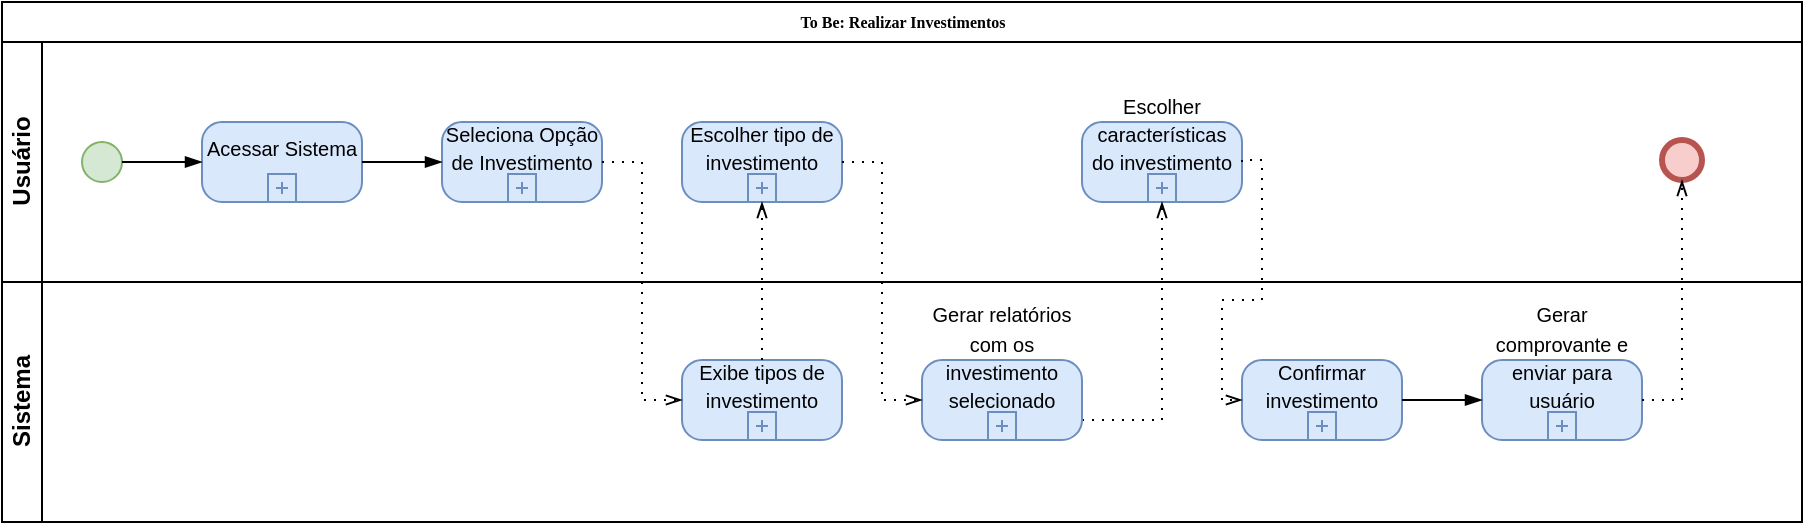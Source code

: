 <mxfile version="24.2.2" type="device">
  <diagram name="Page-1" id="c7488fd3-1785-93aa-aadb-54a6760d102a">
    <mxGraphModel dx="963" dy="441" grid="0" gridSize="10" guides="1" tooltips="1" connect="1" arrows="1" fold="1" page="1" pageScale="1" pageWidth="1100" pageHeight="850" background="none" math="0" shadow="0">
      <root>
        <mxCell id="0" />
        <mxCell id="1" parent="0" />
        <mxCell id="2b4e8129b02d487f-1" value="To Be: Realizar Investimentos" style="swimlane;html=1;childLayout=stackLayout;horizontal=1;startSize=20;horizontalStack=0;rounded=0;shadow=0;labelBackgroundColor=none;strokeWidth=1;fontFamily=Verdana;fontSize=8;align=center;" parent="1" vertex="1">
          <mxGeometry x="20" y="20" width="900" height="260" as="geometry" />
        </mxCell>
        <mxCell id="2b4e8129b02d487f-2" value="Usuário" style="swimlane;html=1;startSize=20;horizontal=0;" parent="2b4e8129b02d487f-1" vertex="1">
          <mxGeometry y="20" width="900" height="120" as="geometry" />
        </mxCell>
        <mxCell id="zUV5sYuXRuij20Io6ASA-2" value="&lt;font style=&quot;font-size: 10px;&quot;&gt;Acessar Sistema&lt;/font&gt;&lt;div&gt;&lt;font style=&quot;font-size: 10px;&quot;&gt;&lt;br&gt;&lt;/font&gt;&lt;/div&gt;" style="points=[[0.25,0,0],[0.5,0,0],[0.75,0,0],[1,0.25,0],[1,0.5,0],[1,0.75,0],[0.75,1,0],[0.5,1,0],[0.25,1,0],[0,0.75,0],[0,0.5,0],[0,0.25,0]];shape=mxgraph.bpmn.task;whiteSpace=wrap;rectStyle=rounded;size=10;html=1;container=1;expand=0;collapsible=0;taskMarker=abstract;isLoopSub=1;fillColor=#dae8fc;strokeColor=#6c8ebf;" vertex="1" parent="2b4e8129b02d487f-2">
          <mxGeometry x="100" y="40" width="80" height="40" as="geometry" />
        </mxCell>
        <mxCell id="zUV5sYuXRuij20Io6ASA-3" value="" style="points=[[0.145,0.145,0],[0.5,0,0],[0.855,0.145,0],[1,0.5,0],[0.855,0.855,0],[0.5,1,0],[0.145,0.855,0],[0,0.5,0]];shape=mxgraph.bpmn.event;html=1;verticalLabelPosition=bottom;labelBackgroundColor=#ffffff;verticalAlign=top;align=center;perimeter=ellipsePerimeter;outlineConnect=0;aspect=fixed;outline=standard;symbol=general;fillColor=#d5e8d4;strokeColor=#82b366;" vertex="1" parent="2b4e8129b02d487f-2">
          <mxGeometry x="40" y="50" width="20" height="20" as="geometry" />
        </mxCell>
        <mxCell id="zUV5sYuXRuij20Io6ASA-6" value="" style="edgeStyle=elbowEdgeStyle;fontSize=12;html=1;endArrow=blockThin;endFill=1;rounded=0;exitX=1;exitY=0.5;exitDx=0;exitDy=0;exitPerimeter=0;entryX=0;entryY=0.5;entryDx=0;entryDy=0;entryPerimeter=0;" edge="1" parent="2b4e8129b02d487f-2" source="zUV5sYuXRuij20Io6ASA-3" target="zUV5sYuXRuij20Io6ASA-2">
          <mxGeometry width="160" relative="1" as="geometry">
            <mxPoint x="150" y="150" as="sourcePoint" />
            <mxPoint x="310" y="150" as="targetPoint" />
          </mxGeometry>
        </mxCell>
        <mxCell id="zUV5sYuXRuij20Io6ASA-28" value="&lt;div&gt;&lt;span style=&quot;font-size: 10px;&quot;&gt;Escolher características do investimento&lt;/span&gt;&lt;/div&gt;&lt;div&gt;&lt;span style=&quot;font-size: 10px;&quot;&gt;&lt;br&gt;&lt;/span&gt;&lt;/div&gt;&lt;div&gt;&lt;span style=&quot;font-size: 10px;&quot;&gt;&lt;br&gt;&lt;/span&gt;&lt;/div&gt;" style="points=[[0.25,0,0],[0.5,0,0],[0.75,0,0],[1,0.25,0],[1,0.5,0],[1,0.75,0],[0.75,1,0],[0.5,1,0],[0.25,1,0],[0,0.75,0],[0,0.5,0],[0,0.25,0]];shape=mxgraph.bpmn.task;whiteSpace=wrap;rectStyle=rounded;size=10;html=1;container=1;expand=0;collapsible=0;taskMarker=abstract;isLoopSub=1;fillColor=#dae8fc;strokeColor=#6c8ebf;" vertex="1" parent="2b4e8129b02d487f-2">
          <mxGeometry x="540" y="40" width="80" height="40" as="geometry" />
        </mxCell>
        <mxCell id="zUV5sYuXRuij20Io6ASA-20" value="&lt;span style=&quot;font-size: 10px;&quot;&gt;Seleciona Opção de Investimento&lt;/span&gt;&lt;div&gt;&lt;span style=&quot;font-size: 10px;&quot;&gt;&lt;br&gt;&lt;/span&gt;&lt;/div&gt;" style="points=[[0.25,0,0],[0.5,0,0],[0.75,0,0],[1,0.25,0],[1,0.5,0],[1,0.75,0],[0.75,1,0],[0.5,1,0],[0.25,1,0],[0,0.75,0],[0,0.5,0],[0,0.25,0]];shape=mxgraph.bpmn.task;whiteSpace=wrap;rectStyle=rounded;size=10;html=1;container=1;expand=0;collapsible=0;taskMarker=abstract;isLoopSub=1;fillColor=#dae8fc;strokeColor=#6c8ebf;" vertex="1" parent="2b4e8129b02d487f-2">
          <mxGeometry x="220" y="40" width="80" height="40" as="geometry" />
        </mxCell>
        <mxCell id="zUV5sYuXRuij20Io6ASA-39" value="" style="edgeStyle=elbowEdgeStyle;fontSize=12;html=1;endArrow=blockThin;endFill=1;rounded=0;exitX=1;exitY=0.5;exitDx=0;exitDy=0;exitPerimeter=0;entryX=0;entryY=0.5;entryDx=0;entryDy=0;entryPerimeter=0;" edge="1" parent="2b4e8129b02d487f-2" source="zUV5sYuXRuij20Io6ASA-2" target="zUV5sYuXRuij20Io6ASA-20">
          <mxGeometry width="160" relative="1" as="geometry">
            <mxPoint x="70" y="70" as="sourcePoint" />
            <mxPoint x="110" y="70" as="targetPoint" />
          </mxGeometry>
        </mxCell>
        <mxCell id="zUV5sYuXRuij20Io6ASA-25" value="&lt;div&gt;&lt;span style=&quot;font-size: 10px;&quot;&gt;Escolher tipo de investimento&lt;/span&gt;&lt;/div&gt;&lt;div&gt;&lt;span style=&quot;font-size: 10px;&quot;&gt;&lt;br&gt;&lt;/span&gt;&lt;/div&gt;" style="points=[[0.25,0,0],[0.5,0,0],[0.75,0,0],[1,0.25,0],[1,0.5,0],[1,0.75,0],[0.75,1,0],[0.5,1,0],[0.25,1,0],[0,0.75,0],[0,0.5,0],[0,0.25,0]];shape=mxgraph.bpmn.task;whiteSpace=wrap;rectStyle=rounded;size=10;html=1;container=1;expand=0;collapsible=0;taskMarker=abstract;isLoopSub=1;fillColor=#dae8fc;strokeColor=#6c8ebf;" vertex="1" parent="2b4e8129b02d487f-2">
          <mxGeometry x="340" y="40" width="80" height="40" as="geometry" />
        </mxCell>
        <mxCell id="2b4e8129b02d487f-3" value="Sistema" style="swimlane;html=1;startSize=20;horizontal=0;" parent="2b4e8129b02d487f-1" vertex="1">
          <mxGeometry y="140" width="900" height="120" as="geometry">
            <mxRectangle y="140" width="1180" height="30" as="alternateBounds" />
          </mxGeometry>
        </mxCell>
        <mxCell id="zUV5sYuXRuij20Io6ASA-29" value="" style="edgeStyle=elbowEdgeStyle;fontSize=12;html=1;endFill=0;startFill=0;endSize=6;startSize=6;dashed=1;dashPattern=1 4;endArrow=openThin;startArrow=none;rounded=0;exitX=1;exitY=0.5;exitDx=0;exitDy=0;exitPerimeter=0;entryX=0.5;entryY=1;entryDx=0;entryDy=0;entryPerimeter=0;" edge="1" parent="2b4e8129b02d487f-3" target="zUV5sYuXRuij20Io6ASA-28">
          <mxGeometry width="160" relative="1" as="geometry">
            <mxPoint x="540" y="69" as="sourcePoint" />
            <mxPoint x="500" y="-31" as="targetPoint" />
            <Array as="points">
              <mxPoint x="580" y="9" />
            </Array>
          </mxGeometry>
        </mxCell>
        <mxCell id="zUV5sYuXRuij20Io6ASA-36" value="" style="points=[[0.145,0.145,0],[0.5,0,0],[0.855,0.145,0],[1,0.5,0],[0.855,0.855,0],[0.5,1,0],[0.145,0.855,0],[0,0.5,0]];shape=mxgraph.bpmn.event;html=1;verticalLabelPosition=bottom;labelBackgroundColor=#ffffff;verticalAlign=top;align=center;perimeter=ellipsePerimeter;outlineConnect=0;aspect=fixed;outline=end;symbol=terminate2;fillColor=#f8cecc;strokeColor=#b85450;" vertex="1" parent="2b4e8129b02d487f-3">
          <mxGeometry x="830" y="-71" width="20" height="20" as="geometry" />
        </mxCell>
        <mxCell id="zUV5sYuXRuij20Io6ASA-21" value="&lt;div&gt;&lt;span style=&quot;font-size: 10px;&quot;&gt;Exibe tipos de investimento&lt;/span&gt;&lt;/div&gt;&lt;div&gt;&lt;span style=&quot;font-size: 10px;&quot;&gt;&lt;br&gt;&lt;/span&gt;&lt;/div&gt;" style="points=[[0.25,0,0],[0.5,0,0],[0.75,0,0],[1,0.25,0],[1,0.5,0],[1,0.75,0],[0.75,1,0],[0.5,1,0],[0.25,1,0],[0,0.75,0],[0,0.5,0],[0,0.25,0]];shape=mxgraph.bpmn.task;whiteSpace=wrap;rectStyle=rounded;size=10;html=1;container=1;expand=0;collapsible=0;taskMarker=abstract;isLoopSub=1;fillColor=#dae8fc;strokeColor=#6c8ebf;" vertex="1" parent="2b4e8129b02d487f-3">
          <mxGeometry x="340" y="39" width="80" height="40" as="geometry" />
        </mxCell>
        <mxCell id="zUV5sYuXRuij20Io6ASA-26" value="&lt;div&gt;&lt;span style=&quot;font-size: 10px;&quot;&gt;Gerar relatórios com os investimento selecionado&lt;/span&gt;&lt;/div&gt;&lt;div&gt;&lt;span style=&quot;font-size: 10px;&quot;&gt;&lt;br&gt;&lt;/span&gt;&lt;/div&gt;&lt;div&gt;&lt;span style=&quot;font-size: 10px;&quot;&gt;&lt;br&gt;&lt;/span&gt;&lt;/div&gt;&lt;div&gt;&lt;span style=&quot;font-size: 10px;&quot;&gt;&lt;br&gt;&lt;/span&gt;&lt;/div&gt;" style="points=[[0.25,0,0],[0.5,0,0],[0.75,0,0],[1,0.25,0],[1,0.5,0],[1,0.75,0],[0.75,1,0],[0.5,1,0],[0.25,1,0],[0,0.75,0],[0,0.5,0],[0,0.25,0]];shape=mxgraph.bpmn.task;whiteSpace=wrap;rectStyle=rounded;size=10;html=1;container=1;expand=0;collapsible=0;taskMarker=abstract;isLoopSub=1;fillColor=#dae8fc;strokeColor=#6c8ebf;" vertex="1" parent="2b4e8129b02d487f-3">
          <mxGeometry x="460" y="39" width="80" height="40" as="geometry" />
        </mxCell>
        <mxCell id="zUV5sYuXRuij20Io6ASA-31" value="&lt;div&gt;&lt;span style=&quot;font-size: 10px;&quot;&gt;Confirmar investimento&lt;/span&gt;&lt;/div&gt;&lt;div&gt;&lt;span style=&quot;font-size: 10px;&quot;&gt;&lt;br&gt;&lt;/span&gt;&lt;/div&gt;" style="points=[[0.25,0,0],[0.5,0,0],[0.75,0,0],[1,0.25,0],[1,0.5,0],[1,0.75,0],[0.75,1,0],[0.5,1,0],[0.25,1,0],[0,0.75,0],[0,0.5,0],[0,0.25,0]];shape=mxgraph.bpmn.task;whiteSpace=wrap;rectStyle=rounded;size=10;html=1;container=1;expand=0;collapsible=0;taskMarker=abstract;isLoopSub=1;fillColor=#dae8fc;strokeColor=#6c8ebf;" vertex="1" parent="2b4e8129b02d487f-3">
          <mxGeometry x="620" y="39" width="80" height="40" as="geometry" />
        </mxCell>
        <mxCell id="zUV5sYuXRuij20Io6ASA-32" value="&lt;div&gt;&lt;span style=&quot;font-size: 10px;&quot;&gt;Gerar comprovante e enviar para usuário&lt;/span&gt;&lt;/div&gt;&lt;div&gt;&lt;span style=&quot;font-size: 10px;&quot;&gt;&lt;br&gt;&lt;/span&gt;&lt;/div&gt;&lt;div&gt;&lt;span style=&quot;font-size: 10px;&quot;&gt;&lt;br&gt;&lt;/span&gt;&lt;/div&gt;&lt;div&gt;&lt;span style=&quot;font-size: 10px;&quot;&gt;&lt;br&gt;&lt;/span&gt;&lt;/div&gt;" style="points=[[0.25,0,0],[0.5,0,0],[0.75,0,0],[1,0.25,0],[1,0.5,0],[1,0.75,0],[0.75,1,0],[0.5,1,0],[0.25,1,0],[0,0.75,0],[0,0.5,0],[0,0.25,0]];shape=mxgraph.bpmn.task;whiteSpace=wrap;rectStyle=rounded;size=10;html=1;container=1;expand=0;collapsible=0;taskMarker=abstract;isLoopSub=1;fillColor=#dae8fc;strokeColor=#6c8ebf;" vertex="1" parent="2b4e8129b02d487f-3">
          <mxGeometry x="740" y="39" width="80" height="40" as="geometry" />
        </mxCell>
        <mxCell id="zUV5sYuXRuij20Io6ASA-34" value="" style="edgeStyle=elbowEdgeStyle;fontSize=12;html=1;endArrow=blockThin;endFill=1;rounded=0;exitX=1;exitY=0.5;exitDx=0;exitDy=0;exitPerimeter=0;entryX=0;entryY=0.5;entryDx=0;entryDy=0;entryPerimeter=0;" edge="1" parent="2b4e8129b02d487f-3" source="zUV5sYuXRuij20Io6ASA-31" target="zUV5sYuXRuij20Io6ASA-32">
          <mxGeometry width="160" relative="1" as="geometry">
            <mxPoint x="720" y="28.76" as="sourcePoint" />
            <mxPoint x="760" y="28.76" as="targetPoint" />
          </mxGeometry>
        </mxCell>
        <mxCell id="zUV5sYuXRuij20Io6ASA-35" value="" style="edgeStyle=elbowEdgeStyle;fontSize=12;html=1;endFill=0;startFill=0;endSize=6;startSize=6;dashed=1;dashPattern=1 4;endArrow=openThin;startArrow=none;rounded=0;exitX=1;exitY=0.5;exitDx=0;exitDy=0;exitPerimeter=0;entryX=0.5;entryY=1;entryDx=0;entryDy=0;entryPerimeter=0;" edge="1" parent="2b4e8129b02d487f-3" source="zUV5sYuXRuij20Io6ASA-32" target="zUV5sYuXRuij20Io6ASA-36">
          <mxGeometry width="160" relative="1" as="geometry">
            <mxPoint x="830" y="39" as="sourcePoint" />
            <mxPoint x="815" y="-51" as="targetPoint" />
            <Array as="points">
              <mxPoint x="840" y="-1" />
            </Array>
          </mxGeometry>
        </mxCell>
        <mxCell id="zUV5sYuXRuij20Io6ASA-30" value="" style="edgeStyle=orthogonalEdgeStyle;fontSize=12;html=1;endFill=0;startFill=0;endSize=6;startSize=6;dashed=1;dashPattern=1 4;endArrow=openThin;startArrow=none;rounded=0;exitX=1;exitY=0.5;exitDx=0;exitDy=0;exitPerimeter=0;entryX=0;entryY=0.5;entryDx=0;entryDy=0;entryPerimeter=0;" edge="1" parent="2b4e8129b02d487f-1" source="zUV5sYuXRuij20Io6ASA-28" target="zUV5sYuXRuij20Io6ASA-31">
          <mxGeometry width="160" relative="1" as="geometry">
            <mxPoint x="550" y="219" as="sourcePoint" />
            <mxPoint x="590" y="109" as="targetPoint" />
            <Array as="points">
              <mxPoint x="630" y="79" />
              <mxPoint x="630" y="149" />
              <mxPoint x="610" y="149" />
              <mxPoint x="610" y="199" />
            </Array>
          </mxGeometry>
        </mxCell>
        <mxCell id="zUV5sYuXRuij20Io6ASA-23" value="" style="edgeStyle=elbowEdgeStyle;fontSize=12;html=1;endFill=0;startFill=0;endSize=6;startSize=6;dashed=1;dashPattern=1 4;endArrow=openThin;startArrow=none;rounded=0;exitX=1;exitY=0.5;exitDx=0;exitDy=0;exitPerimeter=0;entryX=0;entryY=0.5;entryDx=0;entryDy=0;entryPerimeter=0;" edge="1" parent="2b4e8129b02d487f-1" source="zUV5sYuXRuij20Io6ASA-20" target="zUV5sYuXRuij20Io6ASA-21">
          <mxGeometry width="160" relative="1" as="geometry">
            <mxPoint x="270" y="189" as="sourcePoint" />
            <mxPoint x="270" y="109" as="targetPoint" />
          </mxGeometry>
        </mxCell>
        <mxCell id="zUV5sYuXRuij20Io6ASA-24" value="" style="edgeStyle=elbowEdgeStyle;fontSize=12;html=1;endFill=0;startFill=0;endSize=6;startSize=6;dashed=1;dashPattern=1 4;endArrow=openThin;startArrow=none;rounded=0;exitX=0.5;exitY=0;exitDx=0;exitDy=0;exitPerimeter=0;entryX=0.5;entryY=1;entryDx=0;entryDy=0;entryPerimeter=0;" edge="1" parent="2b4e8129b02d487f-1" source="zUV5sYuXRuij20Io6ASA-21" target="zUV5sYuXRuij20Io6ASA-25">
          <mxGeometry width="160" relative="1" as="geometry">
            <mxPoint x="310" y="89" as="sourcePoint" />
            <mxPoint x="380" y="119" as="targetPoint" />
          </mxGeometry>
        </mxCell>
        <mxCell id="zUV5sYuXRuij20Io6ASA-27" value="" style="edgeStyle=elbowEdgeStyle;fontSize=12;html=1;endFill=0;startFill=0;endSize=6;startSize=6;dashed=1;dashPattern=1 4;endArrow=openThin;startArrow=none;rounded=0;exitX=1;exitY=0.5;exitDx=0;exitDy=0;exitPerimeter=0;entryX=0;entryY=0.5;entryDx=0;entryDy=0;entryPerimeter=0;" edge="1" parent="2b4e8129b02d487f-1" source="zUV5sYuXRuij20Io6ASA-25" target="zUV5sYuXRuij20Io6ASA-26">
          <mxGeometry width="160" relative="1" as="geometry">
            <mxPoint x="390" y="189" as="sourcePoint" />
            <mxPoint x="390" y="109" as="targetPoint" />
          </mxGeometry>
        </mxCell>
      </root>
    </mxGraphModel>
  </diagram>
</mxfile>
